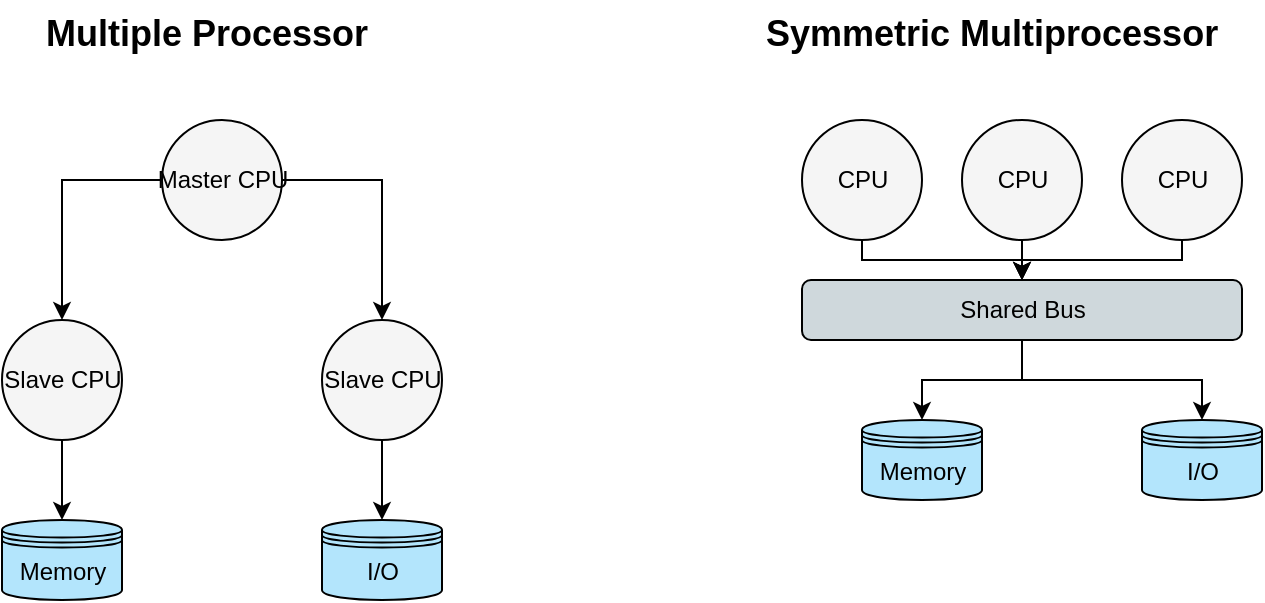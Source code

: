<mxfile>
  <diagram name="Multiple and Symmetric Multiprocessor" id="diagram1">
    <mxGraphModel>
      <root>
        <mxCell id="0" />
        <mxCell id="1" parent="0" />

        <!-- Multiple Processor Section -->
        <mxCell id="2" value="Multiple Processor" style="text;html=1;fontSize=18;fontStyle=1;" vertex="1" parent="1">
          <mxGeometry x="120" y="20" width="180" height="30" as="geometry" />
        </mxCell>

        <mxCell id="3" value="Master CPU" style="shape=ellipse;fillColor=#f5f5f5;strokeColor=#000000;gradientColor=none;html=1;" vertex="1" parent="1">
          <mxGeometry x="180" y="80" width="60" height="60" as="geometry" />
        </mxCell>

        <mxCell id="4" value="Slave CPU" style="shape=ellipse;fillColor=#f5f5f5;strokeColor=#000000;gradientColor=none;html=1;" vertex="1" parent="1">
          <mxGeometry x="100" y="180" width="60" height="60" as="geometry" />
        </mxCell>

        <mxCell id="5" value="Slave CPU" style="shape=ellipse;fillColor=#f5f5f5;strokeColor=#000000;gradientColor=none;html=1;" vertex="1" parent="1">
          <mxGeometry x="260" y="180" width="60" height="60" as="geometry" />
        </mxCell>

        <mxCell id="6" style="edgeStyle=orthogonalEdgeStyle;rounded=0;html=1;" edge="1" parent="1" source="3" target="4">
          <mxGeometry relative="1" as="geometry" />
        </mxCell>

        <mxCell id="7" style="edgeStyle=orthogonalEdgeStyle;rounded=0;html=1;" edge="1" parent="1" source="3" target="5">
          <mxGeometry relative="1" as="geometry" />
        </mxCell>

        <mxCell id="8" value="Memory" style="shape=datastore;fillColor=#b3e5fc;strokeColor=#000000;html=1;" vertex="1" parent="1">
          <mxGeometry x="100" y="280" width="60" height="40" as="geometry" />
        </mxCell>

        <mxCell id="9" value="I/O" style="shape=datastore;fillColor=#b3e5fc;strokeColor=#000000;html=1;" vertex="1" parent="1">
          <mxGeometry x="260" y="280" width="60" height="40" as="geometry" />
        </mxCell>

        <mxCell id="10" style="edgeStyle=orthogonalEdgeStyle;rounded=0;html=1;" edge="1" parent="1" source="4" target="8">
          <mxGeometry relative="1" as="geometry" />
        </mxCell>

        <mxCell id="11" style="edgeStyle=orthogonalEdgeStyle;rounded=0;html=1;" edge="1" parent="1" source="5" target="9">
          <mxGeometry relative="1" as="geometry" />
        </mxCell>

        <!-- Symmetric Multiprocessor Section -->
        <mxCell id="12" value="Symmetric Multiprocessor" style="text;html=1;fontSize=18;fontStyle=1;" vertex="1" parent="1">
          <mxGeometry x="480" y="20" width="240" height="30" as="geometry" />
        </mxCell>

        <mxCell id="13" value="CPU" style="shape=ellipse;fillColor=#f5f5f5;strokeColor=#000000;html=1;" vertex="1" parent="1">
          <mxGeometry x="500" y="80" width="60" height="60" as="geometry" />
        </mxCell>

        <mxCell id="14" value="CPU" style="shape=ellipse;fillColor=#f5f5f5;strokeColor=#000000;html=1;" vertex="1" parent="1">
          <mxGeometry x="580" y="80" width="60" height="60" as="geometry" />
        </mxCell>

        <mxCell id="15" value="CPU" style="shape=ellipse;fillColor=#f5f5f5;strokeColor=#000000;html=1;" vertex="1" parent="1">
          <mxGeometry x="660" y="80" width="60" height="60" as="geometry" />
        </mxCell>

        <mxCell id="16" value="Shared Bus" style="shape=rectangle;fillColor=#cfd8dc;strokeColor=#000000;rounded=1;html=1;" vertex="1" parent="1">
          <mxGeometry x="500" y="160" width="220" height="30" as="geometry" />
        </mxCell>

        <mxCell id="17" style="edgeStyle=orthogonalEdgeStyle;rounded=0;html=1;" edge="1" parent="1" source="13" target="16">
          <mxGeometry relative="1" as="geometry" />
        </mxCell>
        <mxCell id="18" style="edgeStyle=orthogonalEdgeStyle;rounded=0;html=1;" edge="1" parent="1" source="14" target="16">
          <mxGeometry relative="1" as="geometry" />
        </mxCell>
        <mxCell id="19" style="edgeStyle=orthogonalEdgeStyle;rounded=0;html=1;" edge="1" parent="1" source="15" target="16">
          <mxGeometry relative="1" as="geometry" />
        </mxCell>

        <mxCell id="20" value="Memory" style="shape=datastore;fillColor=#b3e5fc;strokeColor=#000000;html=1;" vertex="1" parent="1">
          <mxGeometry x="530" y="230" width="60" height="40" as="geometry" />
        </mxCell>

        <mxCell id="21" value="I/O" style="shape=datastore;fillColor=#b3e5fc;strokeColor=#000000;html=1;" vertex="1" parent="1">
          <mxGeometry x="670" y="230" width="60" height="40" as="geometry" />
        </mxCell>

        <mxCell id="22" style="edgeStyle=orthogonalEdgeStyle;rounded=0;html=1;" edge="1" parent="1" source="16" target="20">
          <mxGeometry relative="1" as="geometry" />
        </mxCell>

        <mxCell id="23" style="edgeStyle=orthogonalEdgeStyle;rounded=0;html=1;" edge="1" parent="1" source="16" target="21">
          <mxGeometry relative="1" as="geometry" />
        </mxCell>
      </root>
    </mxGraphModel>
  </diagram>
</mxfile>
